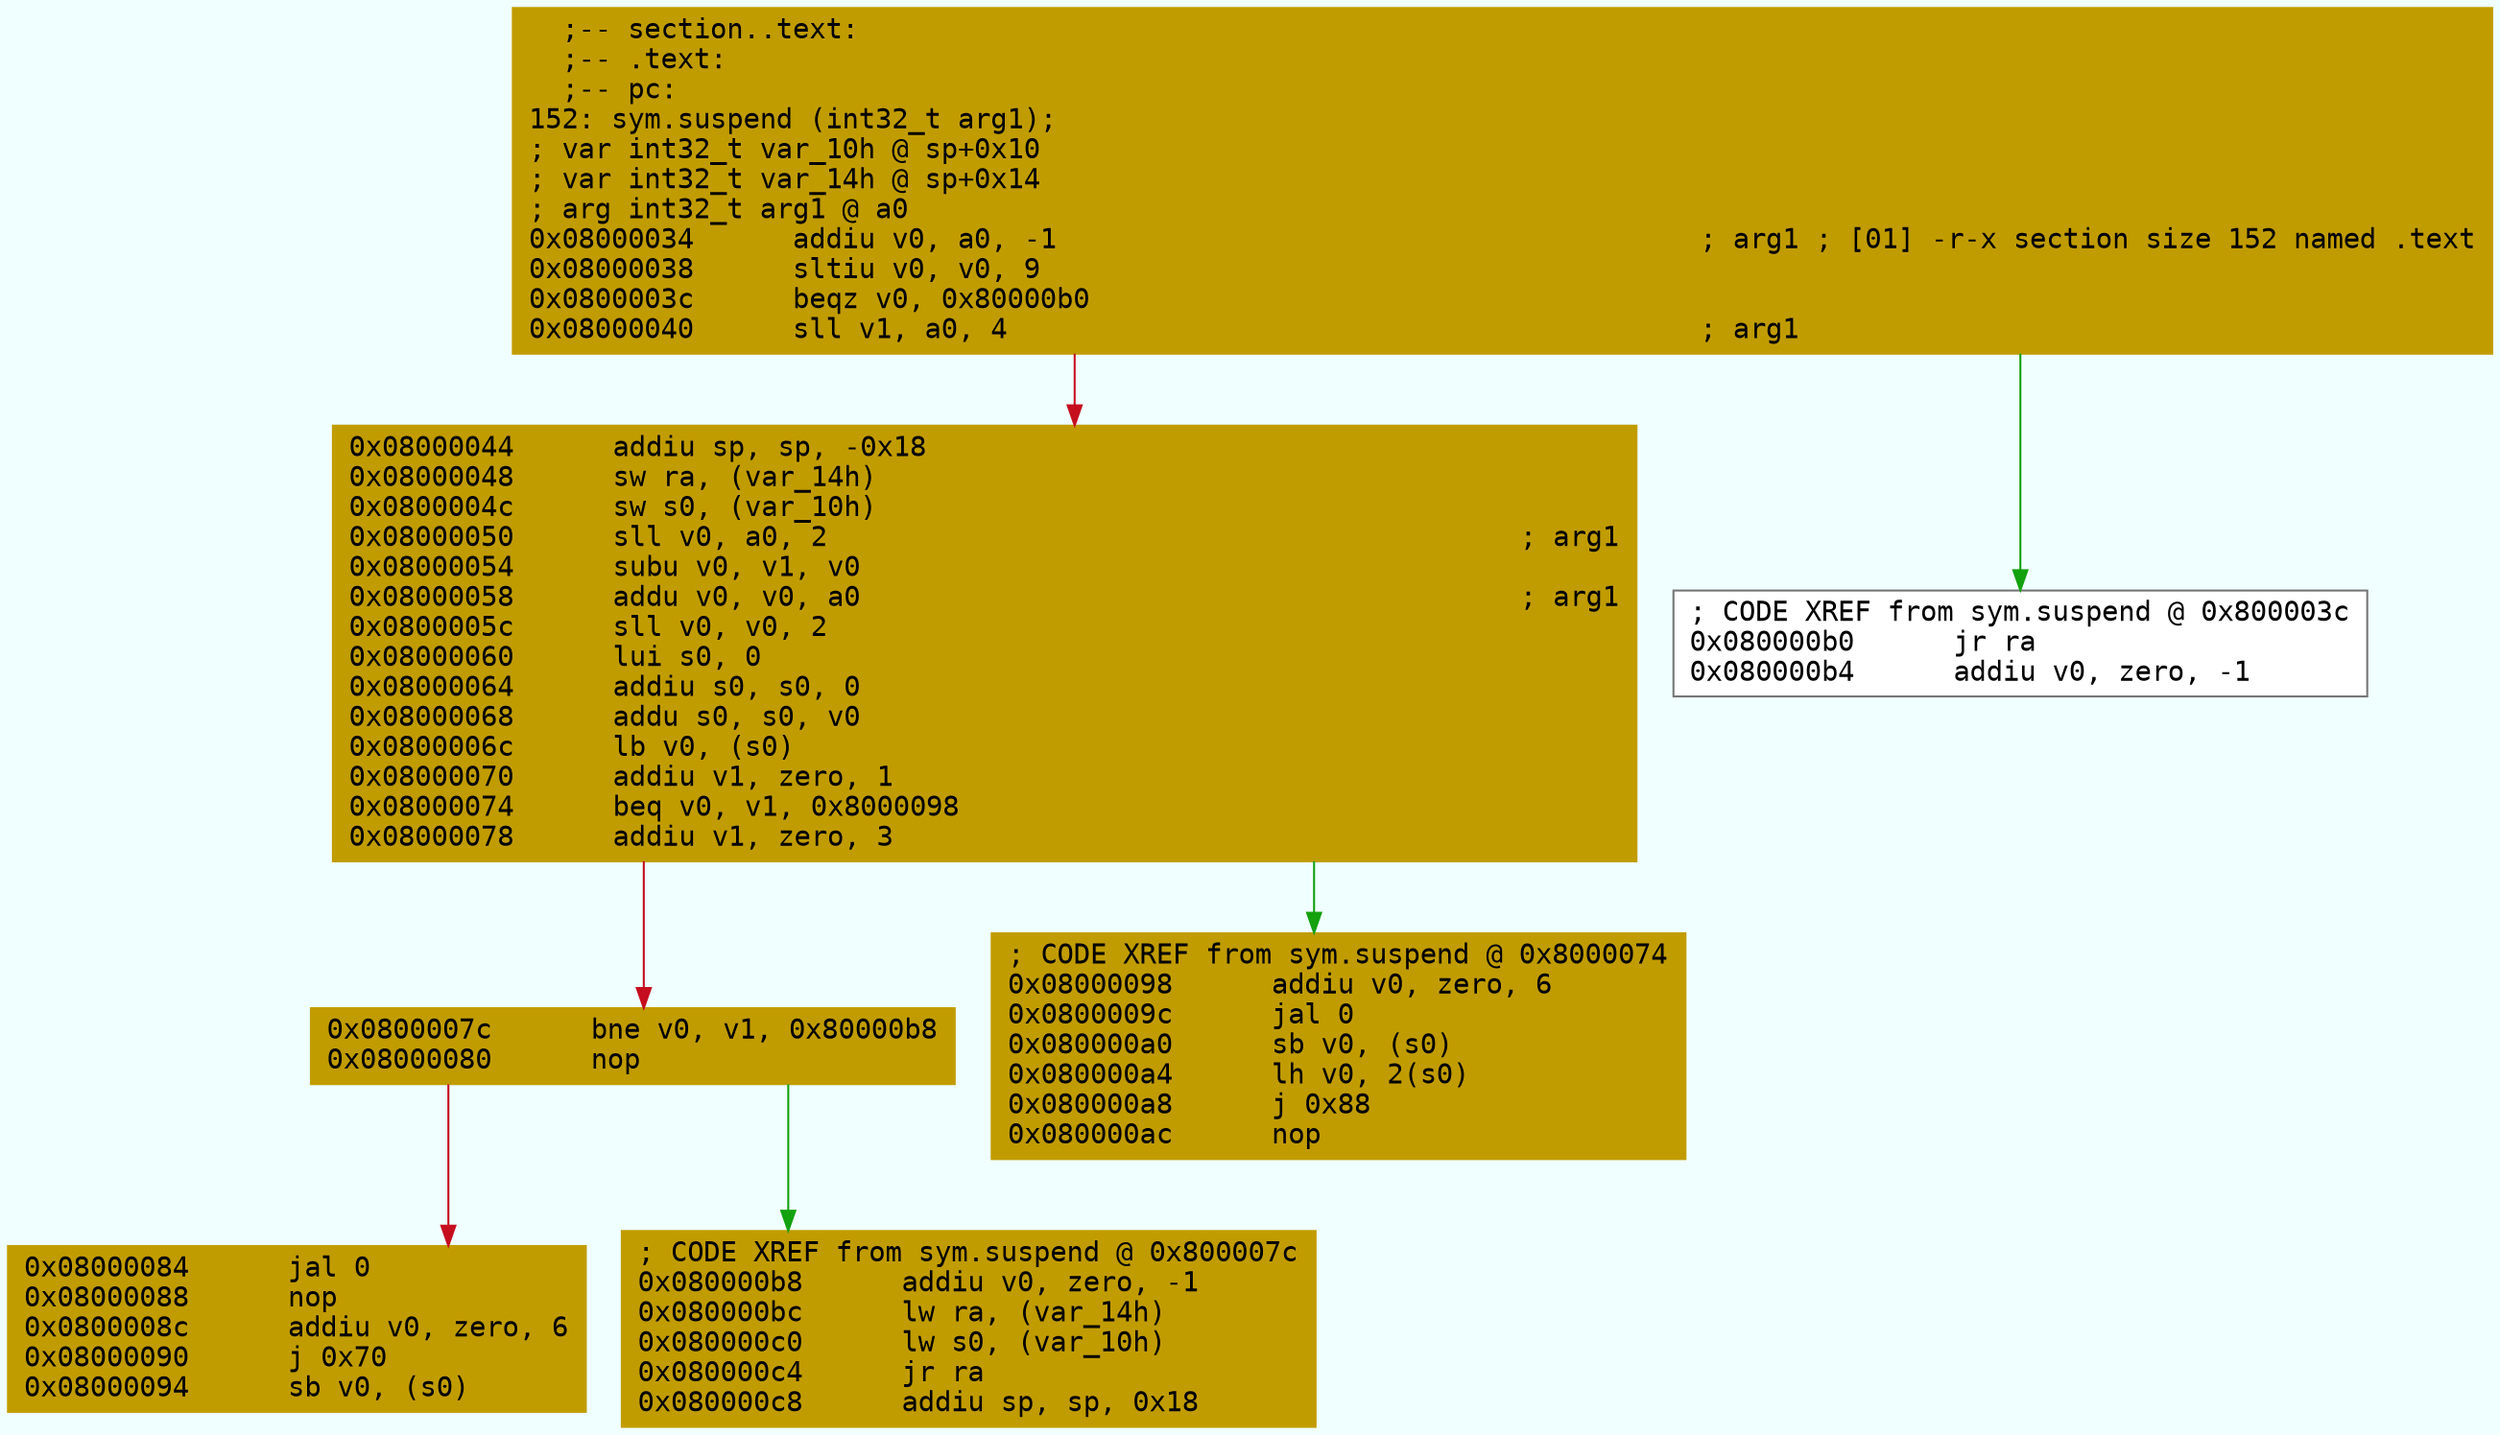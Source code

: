 digraph code {
	graph [bgcolor=azure fontsize=8 fontname="Courier" splines="ortho"];
	node [fillcolor=gray style=filled shape=box];
	edge [arrowhead="normal"];
	"0x08000034" [URL="sym.suspend/0x08000034", fillcolor="#c19c00",color="#c19c00", fontname="Courier",label="  ;-- section..text:\l  ;-- .text:\l  ;-- pc:\l152: sym.suspend (int32_t arg1);\l; var int32_t var_10h @ sp+0x10\l; var int32_t var_14h @ sp+0x14\l; arg int32_t arg1 @ a0\l0x08000034      addiu v0, a0, -1                                       ; arg1 ; [01] -r-x section size 152 named .text\l0x08000038      sltiu v0, v0, 9\l0x0800003c      beqz v0, 0x80000b0\l0x08000040      sll v1, a0, 4                                          ; arg1\l"]
	"0x08000044" [URL="sym.suspend/0x08000044", fillcolor="#c19c00",color="#c19c00", fontname="Courier",label="0x08000044      addiu sp, sp, -0x18\l0x08000048      sw ra, (var_14h)\l0x0800004c      sw s0, (var_10h)\l0x08000050      sll v0, a0, 2                                          ; arg1\l0x08000054      subu v0, v1, v0\l0x08000058      addu v0, v0, a0                                        ; arg1\l0x0800005c      sll v0, v0, 2\l0x08000060      lui s0, 0\l0x08000064      addiu s0, s0, 0\l0x08000068      addu s0, s0, v0\l0x0800006c      lb v0, (s0)\l0x08000070      addiu v1, zero, 1\l0x08000074      beq v0, v1, 0x8000098\l0x08000078      addiu v1, zero, 3\l"]
	"0x0800007c" [URL="sym.suspend/0x0800007c", fillcolor="#c19c00",color="#c19c00", fontname="Courier",label="0x0800007c      bne v0, v1, 0x80000b8\l0x08000080      nop\l"]
	"0x08000084" [URL="sym.suspend/0x08000084", fillcolor="#c19c00",color="#c19c00", fontname="Courier",label="0x08000084      jal 0\l0x08000088      nop\l0x0800008c      addiu v0, zero, 6\l0x08000090      j 0x70\l0x08000094      sb v0, (s0)\l"]
	"0x08000098" [URL="sym.suspend/0x08000098", fillcolor="#c19c00",color="#c19c00", fontname="Courier",label="; CODE XREF from sym.suspend @ 0x8000074\l0x08000098      addiu v0, zero, 6\l0x0800009c      jal 0\l0x080000a0      sb v0, (s0)\l0x080000a4      lh v0, 2(s0)\l0x080000a8      j 0x88\l0x080000ac      nop\l"]
	"0x080000b0" [URL="sym.suspend/0x080000b0", fillcolor="white",color="#767676", fontname="Courier",label="; CODE XREF from sym.suspend @ 0x800003c\l0x080000b0      jr ra\l0x080000b4      addiu v0, zero, -1\l"]
	"0x080000b8" [URL="sym.suspend/0x080000b8", fillcolor="#c19c00",color="#c19c00", fontname="Courier",label="; CODE XREF from sym.suspend @ 0x800007c\l0x080000b8      addiu v0, zero, -1\l0x080000bc      lw ra, (var_14h)\l0x080000c0      lw s0, (var_10h)\l0x080000c4      jr ra\l0x080000c8      addiu sp, sp, 0x18\l"]
        "0x08000034" -> "0x080000b0" [color="#13a10e"];
        "0x08000034" -> "0x08000044" [color="#c50f1f"];
        "0x08000044" -> "0x08000098" [color="#13a10e"];
        "0x08000044" -> "0x0800007c" [color="#c50f1f"];
        "0x0800007c" -> "0x080000b8" [color="#13a10e"];
        "0x0800007c" -> "0x08000084" [color="#c50f1f"];
}
